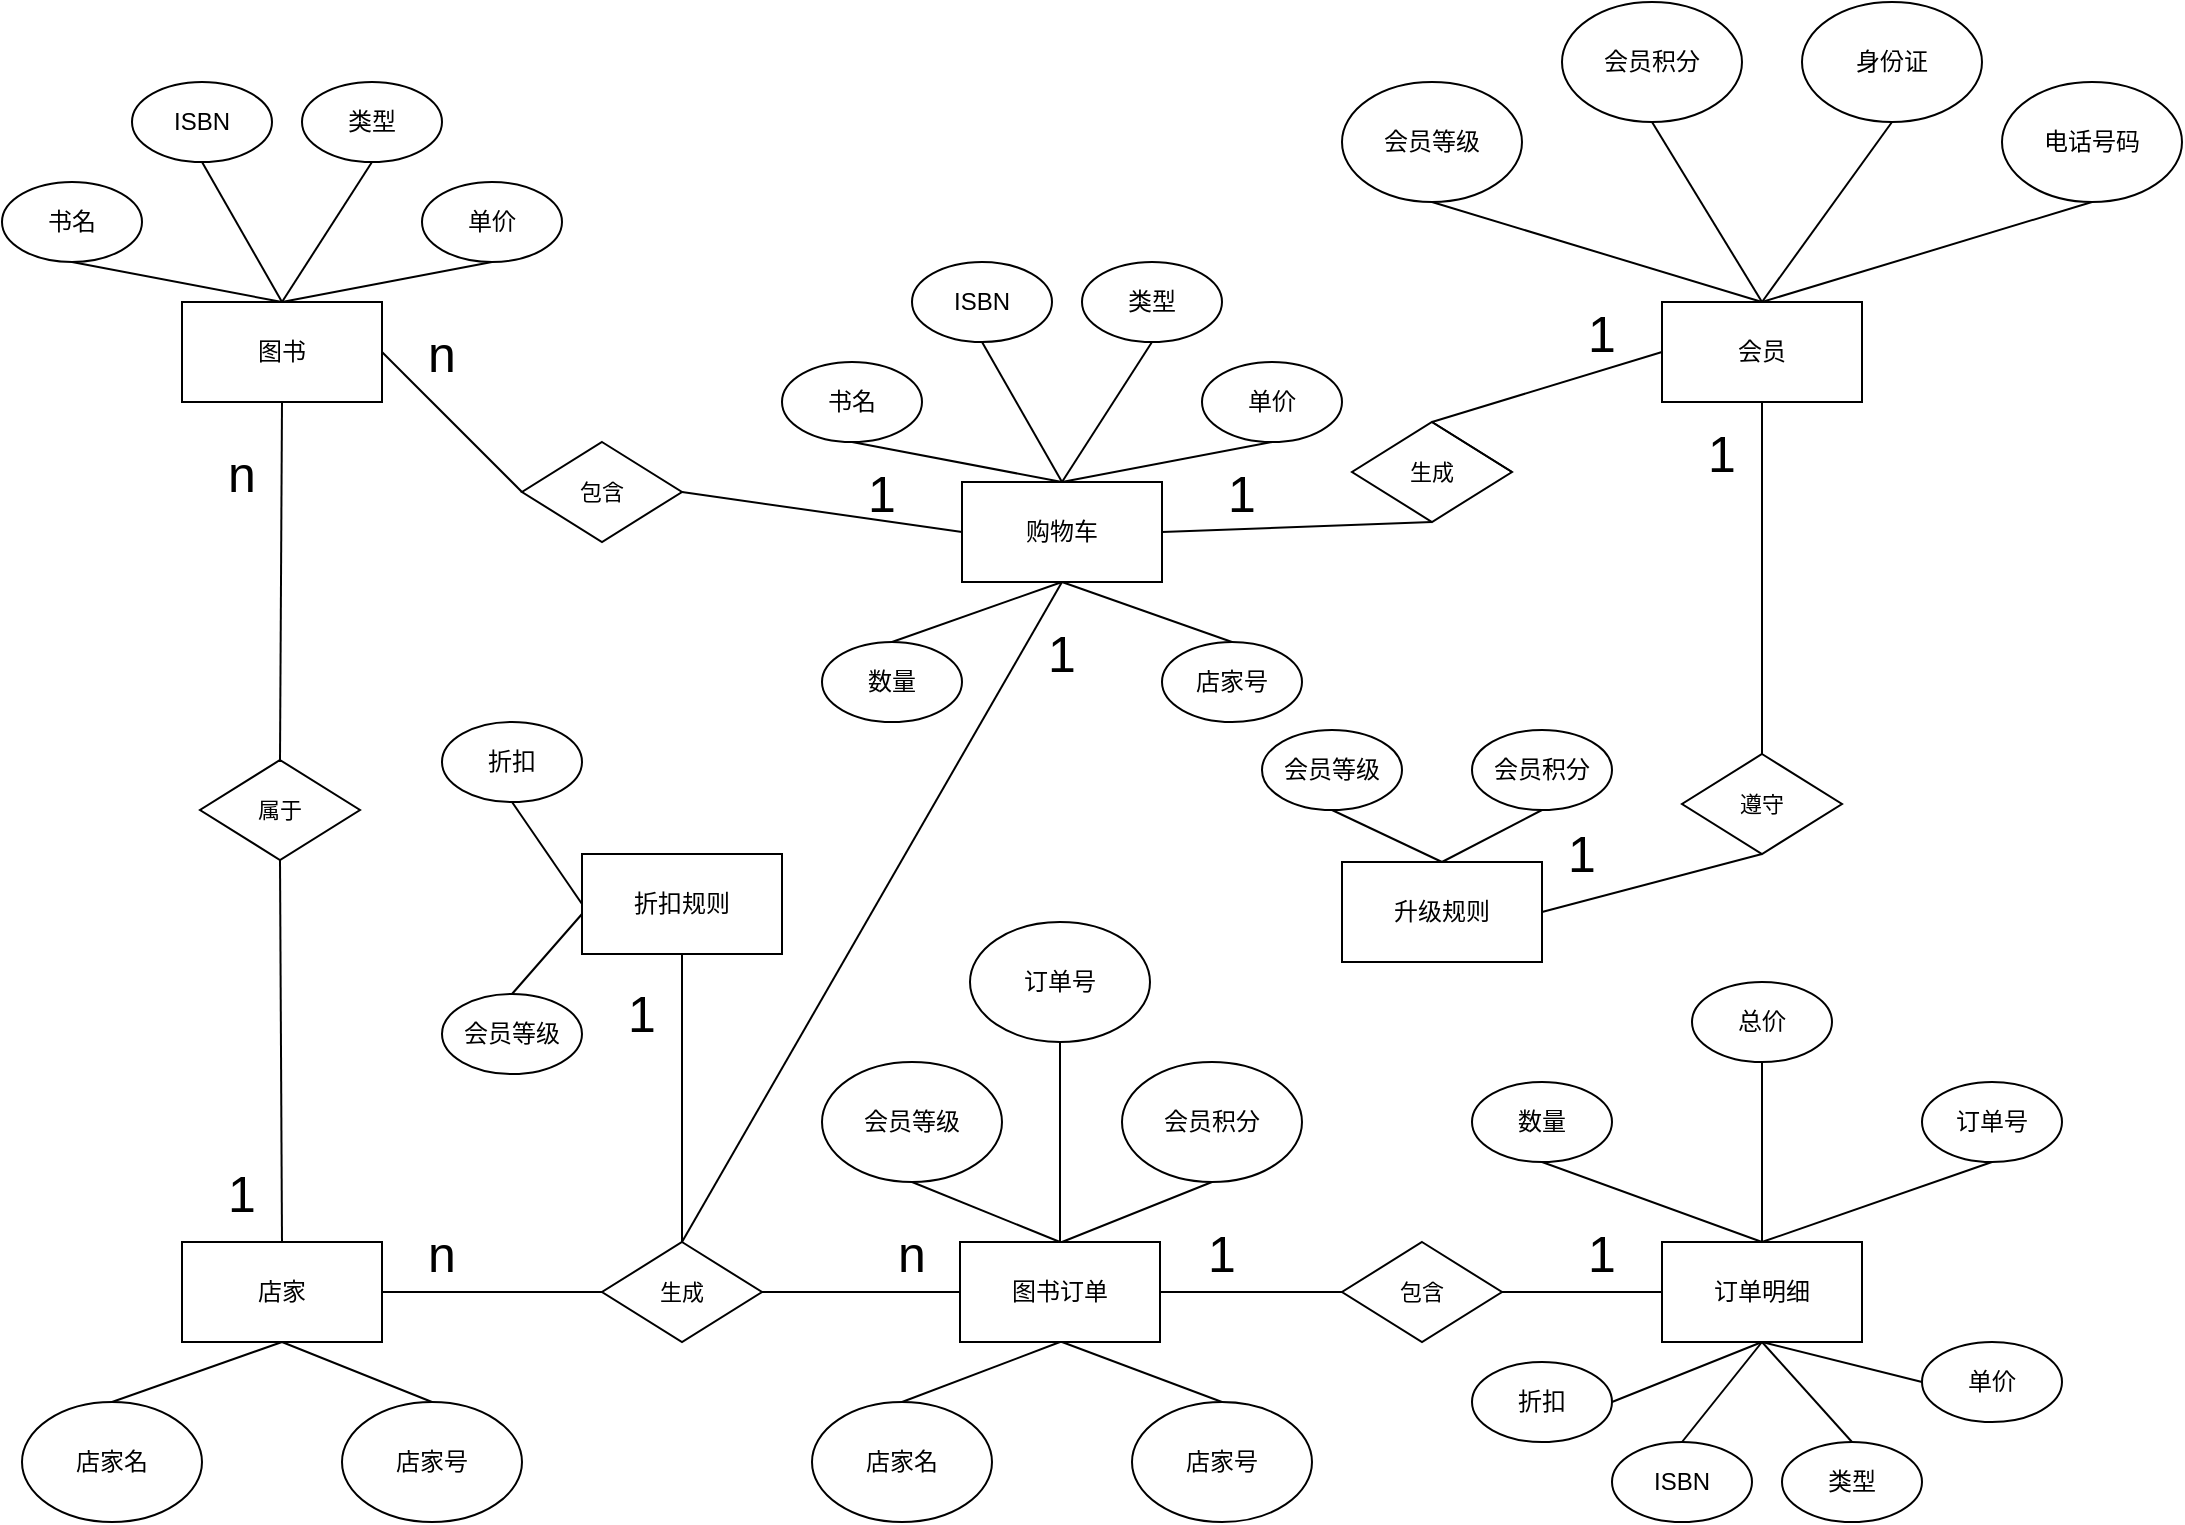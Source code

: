 <mxfile version="16.1.0" type="github">
  <diagram id="nTqDe3H2af05VVfrOH6g" name="Page-1">
    <mxGraphModel dx="1550" dy="863" grid="1" gridSize="10" guides="1" tooltips="1" connect="1" arrows="1" fold="1" page="1" pageScale="1" pageWidth="1169" pageHeight="827" math="0" shadow="0">
      <root>
        <mxCell id="0" />
        <mxCell id="1" parent="0" />
        <mxCell id="mSuhMjsWNYNs9g7WFmaW-88" style="edgeStyle=none;shape=connector;rounded=0;orthogonalLoop=1;jettySize=auto;html=1;exitX=0.5;exitY=1;exitDx=0;exitDy=0;entryX=0.5;entryY=0;entryDx=0;entryDy=0;labelBackgroundColor=default;fontFamily=Helvetica;fontSize=11;fontColor=default;endArrow=none;endFill=0;strokeColor=default;" edge="1" parent="1" source="mSuhMjsWNYNs9g7WFmaW-1" target="mSuhMjsWNYNs9g7WFmaW-87">
          <mxGeometry relative="1" as="geometry" />
        </mxCell>
        <mxCell id="mSuhMjsWNYNs9g7WFmaW-1" value="图书" style="rounded=0;whiteSpace=wrap;html=1;" vertex="1" parent="1">
          <mxGeometry x="160" y="160" width="100" height="50" as="geometry" />
        </mxCell>
        <mxCell id="mSuhMjsWNYNs9g7WFmaW-2" value="店家" style="rounded=0;whiteSpace=wrap;html=1;" vertex="1" parent="1">
          <mxGeometry x="160" y="630" width="100" height="50" as="geometry" />
        </mxCell>
        <mxCell id="mSuhMjsWNYNs9g7WFmaW-52" style="edgeStyle=none;shape=connector;rounded=0;orthogonalLoop=1;jettySize=auto;html=1;exitX=1;exitY=0.5;exitDx=0;exitDy=0;entryX=0.5;entryY=1;entryDx=0;entryDy=0;labelBackgroundColor=default;fontFamily=Helvetica;fontSize=11;fontColor=default;endArrow=none;endFill=0;strokeColor=default;" edge="1" parent="1" source="mSuhMjsWNYNs9g7WFmaW-3" target="mSuhMjsWNYNs9g7WFmaW-51">
          <mxGeometry relative="1" as="geometry" />
        </mxCell>
        <mxCell id="mSuhMjsWNYNs9g7WFmaW-104" style="edgeStyle=none;shape=connector;rounded=0;orthogonalLoop=1;jettySize=auto;html=1;exitX=0.5;exitY=1;exitDx=0;exitDy=0;entryX=0.5;entryY=0;entryDx=0;entryDy=0;labelBackgroundColor=default;fontFamily=Helvetica;fontSize=11;fontColor=default;endArrow=none;endFill=0;strokeColor=default;" edge="1" parent="1" source="mSuhMjsWNYNs9g7WFmaW-3" target="mSuhMjsWNYNs9g7WFmaW-90">
          <mxGeometry relative="1" as="geometry" />
        </mxCell>
        <mxCell id="mSuhMjsWNYNs9g7WFmaW-3" value="购物车" style="rounded=0;whiteSpace=wrap;html=1;" vertex="1" parent="1">
          <mxGeometry x="550" y="250" width="100" height="50" as="geometry" />
        </mxCell>
        <mxCell id="mSuhMjsWNYNs9g7WFmaW-49" style="rounded=0;orthogonalLoop=1;jettySize=auto;html=1;exitX=0;exitY=0.5;exitDx=0;exitDy=0;strokeColor=default;endArrow=none;endFill=0;" edge="1" parent="1" source="mSuhMjsWNYNs9g7WFmaW-4">
          <mxGeometry relative="1" as="geometry">
            <mxPoint x="785" y="220" as="targetPoint" />
          </mxGeometry>
        </mxCell>
        <mxCell id="mSuhMjsWNYNs9g7WFmaW-54" style="edgeStyle=none;shape=connector;rounded=0;orthogonalLoop=1;jettySize=auto;html=1;exitX=0.5;exitY=0;exitDx=0;exitDy=0;entryX=0.5;entryY=1;entryDx=0;entryDy=0;labelBackgroundColor=default;fontFamily=Helvetica;fontSize=11;fontColor=default;endArrow=none;endFill=0;strokeColor=default;" edge="1" parent="1" source="mSuhMjsWNYNs9g7WFmaW-4" target="mSuhMjsWNYNs9g7WFmaW-11">
          <mxGeometry relative="1" as="geometry" />
        </mxCell>
        <mxCell id="mSuhMjsWNYNs9g7WFmaW-55" style="edgeStyle=none;shape=connector;rounded=0;orthogonalLoop=1;jettySize=auto;html=1;exitX=0.5;exitY=0;exitDx=0;exitDy=0;entryX=0.5;entryY=1;entryDx=0;entryDy=0;labelBackgroundColor=default;fontFamily=Helvetica;fontSize=11;fontColor=default;endArrow=none;endFill=0;strokeColor=default;" edge="1" parent="1" source="mSuhMjsWNYNs9g7WFmaW-4" target="mSuhMjsWNYNs9g7WFmaW-12">
          <mxGeometry relative="1" as="geometry" />
        </mxCell>
        <mxCell id="mSuhMjsWNYNs9g7WFmaW-99" style="edgeStyle=none;shape=connector;rounded=0;orthogonalLoop=1;jettySize=auto;html=1;exitX=0.5;exitY=1;exitDx=0;exitDy=0;entryX=0.5;entryY=0;entryDx=0;entryDy=0;labelBackgroundColor=default;fontFamily=Helvetica;fontSize=11;fontColor=default;endArrow=none;endFill=0;strokeColor=default;" edge="1" parent="1" source="mSuhMjsWNYNs9g7WFmaW-4" target="mSuhMjsWNYNs9g7WFmaW-98">
          <mxGeometry relative="1" as="geometry" />
        </mxCell>
        <mxCell id="mSuhMjsWNYNs9g7WFmaW-4" value="会员" style="rounded=0;whiteSpace=wrap;html=1;" vertex="1" parent="1">
          <mxGeometry x="900" y="160" width="100" height="50" as="geometry" />
        </mxCell>
        <mxCell id="mSuhMjsWNYNs9g7WFmaW-100" style="edgeStyle=none;shape=connector;rounded=0;orthogonalLoop=1;jettySize=auto;html=1;exitX=1;exitY=0.5;exitDx=0;exitDy=0;entryX=0.5;entryY=1;entryDx=0;entryDy=0;labelBackgroundColor=default;fontFamily=Helvetica;fontSize=11;fontColor=default;endArrow=none;endFill=0;strokeColor=default;" edge="1" parent="1" source="mSuhMjsWNYNs9g7WFmaW-5" target="mSuhMjsWNYNs9g7WFmaW-98">
          <mxGeometry relative="1" as="geometry" />
        </mxCell>
        <mxCell id="mSuhMjsWNYNs9g7WFmaW-5" value="升级规则" style="rounded=0;whiteSpace=wrap;html=1;" vertex="1" parent="1">
          <mxGeometry x="740" y="440" width="100" height="50" as="geometry" />
        </mxCell>
        <mxCell id="mSuhMjsWNYNs9g7WFmaW-96" style="edgeStyle=none;shape=connector;rounded=0;orthogonalLoop=1;jettySize=auto;html=1;exitX=0.5;exitY=1;exitDx=0;exitDy=0;entryX=0.5;entryY=0;entryDx=0;entryDy=0;labelBackgroundColor=default;fontFamily=Helvetica;fontSize=11;fontColor=default;endArrow=none;endFill=0;strokeColor=default;" edge="1" parent="1" source="mSuhMjsWNYNs9g7WFmaW-6" target="mSuhMjsWNYNs9g7WFmaW-90">
          <mxGeometry relative="1" as="geometry" />
        </mxCell>
        <mxCell id="mSuhMjsWNYNs9g7WFmaW-6" value="折扣规则" style="rounded=0;whiteSpace=wrap;html=1;" vertex="1" parent="1">
          <mxGeometry x="360" y="436" width="100" height="50" as="geometry" />
        </mxCell>
        <mxCell id="mSuhMjsWNYNs9g7WFmaW-7" value="图书订单" style="rounded=0;whiteSpace=wrap;html=1;" vertex="1" parent="1">
          <mxGeometry x="549" y="630" width="100" height="50" as="geometry" />
        </mxCell>
        <mxCell id="mSuhMjsWNYNs9g7WFmaW-8" value="订单明细" style="rounded=0;whiteSpace=wrap;html=1;" vertex="1" parent="1">
          <mxGeometry x="900" y="630" width="100" height="50" as="geometry" />
        </mxCell>
        <mxCell id="mSuhMjsWNYNs9g7WFmaW-11" value="会员等级" style="ellipse;whiteSpace=wrap;html=1;" vertex="1" parent="1">
          <mxGeometry x="740" y="50" width="90" height="60" as="geometry" />
        </mxCell>
        <mxCell id="mSuhMjsWNYNs9g7WFmaW-12" value="会员积分" style="ellipse;whiteSpace=wrap;html=1;" vertex="1" parent="1">
          <mxGeometry x="850" y="10" width="90" height="60" as="geometry" />
        </mxCell>
        <mxCell id="mSuhMjsWNYNs9g7WFmaW-56" style="edgeStyle=none;shape=connector;rounded=0;orthogonalLoop=1;jettySize=auto;html=1;exitX=0.5;exitY=1;exitDx=0;exitDy=0;entryX=0.5;entryY=0;entryDx=0;entryDy=0;labelBackgroundColor=default;fontFamily=Helvetica;fontSize=11;fontColor=default;endArrow=none;endFill=0;strokeColor=default;" edge="1" parent="1" source="mSuhMjsWNYNs9g7WFmaW-13" target="mSuhMjsWNYNs9g7WFmaW-4">
          <mxGeometry relative="1" as="geometry" />
        </mxCell>
        <mxCell id="mSuhMjsWNYNs9g7WFmaW-13" value="身份证" style="ellipse;whiteSpace=wrap;html=1;" vertex="1" parent="1">
          <mxGeometry x="970" y="10" width="90" height="60" as="geometry" />
        </mxCell>
        <mxCell id="mSuhMjsWNYNs9g7WFmaW-57" style="edgeStyle=none;shape=connector;rounded=0;orthogonalLoop=1;jettySize=auto;html=1;exitX=0.5;exitY=1;exitDx=0;exitDy=0;labelBackgroundColor=default;fontFamily=Helvetica;fontSize=11;fontColor=default;endArrow=none;endFill=0;strokeColor=default;" edge="1" parent="1" source="mSuhMjsWNYNs9g7WFmaW-14">
          <mxGeometry relative="1" as="geometry">
            <mxPoint x="950" y="160" as="targetPoint" />
          </mxGeometry>
        </mxCell>
        <mxCell id="mSuhMjsWNYNs9g7WFmaW-14" value="电话号码" style="ellipse;whiteSpace=wrap;html=1;" vertex="1" parent="1">
          <mxGeometry x="1070" y="50" width="90" height="60" as="geometry" />
        </mxCell>
        <mxCell id="mSuhMjsWNYNs9g7WFmaW-85" style="edgeStyle=none;shape=connector;rounded=0;orthogonalLoop=1;jettySize=auto;html=1;exitX=0.5;exitY=1;exitDx=0;exitDy=0;entryX=0.5;entryY=0;entryDx=0;entryDy=0;labelBackgroundColor=default;fontFamily=Helvetica;fontSize=11;fontColor=default;endArrow=none;endFill=0;strokeColor=default;" edge="1" parent="1" source="mSuhMjsWNYNs9g7WFmaW-15" target="mSuhMjsWNYNs9g7WFmaW-3">
          <mxGeometry relative="1" as="geometry" />
        </mxCell>
        <mxCell id="mSuhMjsWNYNs9g7WFmaW-15" value="书名" style="ellipse;whiteSpace=wrap;html=1;" vertex="1" parent="1">
          <mxGeometry x="460" y="190" width="70" height="40" as="geometry" />
        </mxCell>
        <mxCell id="mSuhMjsWNYNs9g7WFmaW-82" style="edgeStyle=none;shape=connector;rounded=0;orthogonalLoop=1;jettySize=auto;html=1;exitX=0.5;exitY=1;exitDx=0;exitDy=0;entryX=0.5;entryY=0;entryDx=0;entryDy=0;labelBackgroundColor=default;fontFamily=Helvetica;fontSize=11;fontColor=default;endArrow=none;endFill=0;strokeColor=default;" edge="1" parent="1" source="mSuhMjsWNYNs9g7WFmaW-16" target="mSuhMjsWNYNs9g7WFmaW-3">
          <mxGeometry relative="1" as="geometry" />
        </mxCell>
        <mxCell id="mSuhMjsWNYNs9g7WFmaW-16" value="ISBN" style="ellipse;whiteSpace=wrap;html=1;" vertex="1" parent="1">
          <mxGeometry x="525" y="140" width="70" height="40" as="geometry" />
        </mxCell>
        <mxCell id="mSuhMjsWNYNs9g7WFmaW-83" style="edgeStyle=none;shape=connector;rounded=0;orthogonalLoop=1;jettySize=auto;html=1;exitX=0.5;exitY=1;exitDx=0;exitDy=0;labelBackgroundColor=default;fontFamily=Helvetica;fontSize=11;fontColor=default;endArrow=none;endFill=0;strokeColor=default;" edge="1" parent="1" source="mSuhMjsWNYNs9g7WFmaW-17">
          <mxGeometry relative="1" as="geometry">
            <mxPoint x="600" y="250" as="targetPoint" />
          </mxGeometry>
        </mxCell>
        <mxCell id="mSuhMjsWNYNs9g7WFmaW-17" value="类型" style="ellipse;whiteSpace=wrap;html=1;" vertex="1" parent="1">
          <mxGeometry x="610" y="140" width="70" height="40" as="geometry" />
        </mxCell>
        <mxCell id="mSuhMjsWNYNs9g7WFmaW-84" style="edgeStyle=none;shape=connector;rounded=0;orthogonalLoop=1;jettySize=auto;html=1;exitX=0.5;exitY=1;exitDx=0;exitDy=0;labelBackgroundColor=default;fontFamily=Helvetica;fontSize=11;fontColor=default;endArrow=none;endFill=0;strokeColor=default;" edge="1" parent="1" source="mSuhMjsWNYNs9g7WFmaW-18">
          <mxGeometry relative="1" as="geometry">
            <mxPoint x="600" y="250" as="targetPoint" />
          </mxGeometry>
        </mxCell>
        <mxCell id="mSuhMjsWNYNs9g7WFmaW-18" value="单价" style="ellipse;whiteSpace=wrap;html=1;" vertex="1" parent="1">
          <mxGeometry x="670" y="190" width="70" height="40" as="geometry" />
        </mxCell>
        <mxCell id="mSuhMjsWNYNs9g7WFmaW-80" style="edgeStyle=none;shape=connector;rounded=0;orthogonalLoop=1;jettySize=auto;html=1;exitX=0.5;exitY=0;exitDx=0;exitDy=0;entryX=0.5;entryY=1;entryDx=0;entryDy=0;labelBackgroundColor=default;fontFamily=Helvetica;fontSize=11;fontColor=default;endArrow=none;endFill=0;strokeColor=default;" edge="1" parent="1" source="mSuhMjsWNYNs9g7WFmaW-19" target="mSuhMjsWNYNs9g7WFmaW-3">
          <mxGeometry relative="1" as="geometry" />
        </mxCell>
        <mxCell id="mSuhMjsWNYNs9g7WFmaW-19" value="数量" style="ellipse;whiteSpace=wrap;html=1;" vertex="1" parent="1">
          <mxGeometry x="480" y="330" width="70" height="40" as="geometry" />
        </mxCell>
        <mxCell id="mSuhMjsWNYNs9g7WFmaW-81" style="edgeStyle=none;shape=connector;rounded=0;orthogonalLoop=1;jettySize=auto;html=1;exitX=0.5;exitY=0;exitDx=0;exitDy=0;labelBackgroundColor=default;fontFamily=Helvetica;fontSize=11;fontColor=default;endArrow=none;endFill=0;strokeColor=default;" edge="1" parent="1" source="mSuhMjsWNYNs9g7WFmaW-20">
          <mxGeometry relative="1" as="geometry">
            <mxPoint x="600" y="300" as="targetPoint" />
          </mxGeometry>
        </mxCell>
        <mxCell id="mSuhMjsWNYNs9g7WFmaW-20" value="店家号" style="ellipse;whiteSpace=wrap;html=1;" vertex="1" parent="1">
          <mxGeometry x="650" y="330" width="70" height="40" as="geometry" />
        </mxCell>
        <mxCell id="mSuhMjsWNYNs9g7WFmaW-61" style="edgeStyle=none;shape=connector;rounded=0;orthogonalLoop=1;jettySize=auto;html=1;exitX=0.5;exitY=1;exitDx=0;exitDy=0;labelBackgroundColor=default;fontFamily=Helvetica;fontSize=11;fontColor=default;endArrow=none;endFill=0;strokeColor=default;" edge="1" parent="1" source="mSuhMjsWNYNs9g7WFmaW-25">
          <mxGeometry relative="1" as="geometry">
            <mxPoint x="210" y="160" as="targetPoint" />
          </mxGeometry>
        </mxCell>
        <mxCell id="mSuhMjsWNYNs9g7WFmaW-25" value="书名" style="ellipse;whiteSpace=wrap;html=1;" vertex="1" parent="1">
          <mxGeometry x="70" y="100" width="70" height="40" as="geometry" />
        </mxCell>
        <mxCell id="mSuhMjsWNYNs9g7WFmaW-58" style="edgeStyle=none;shape=connector;rounded=0;orthogonalLoop=1;jettySize=auto;html=1;exitX=0.5;exitY=1;exitDx=0;exitDy=0;entryX=0.5;entryY=0;entryDx=0;entryDy=0;labelBackgroundColor=default;fontFamily=Helvetica;fontSize=11;fontColor=default;endArrow=none;endFill=0;strokeColor=default;" edge="1" parent="1" source="mSuhMjsWNYNs9g7WFmaW-26" target="mSuhMjsWNYNs9g7WFmaW-1">
          <mxGeometry relative="1" as="geometry" />
        </mxCell>
        <mxCell id="mSuhMjsWNYNs9g7WFmaW-26" value="ISBN" style="ellipse;whiteSpace=wrap;html=1;" vertex="1" parent="1">
          <mxGeometry x="135" y="50" width="70" height="40" as="geometry" />
        </mxCell>
        <mxCell id="mSuhMjsWNYNs9g7WFmaW-59" style="edgeStyle=none;shape=connector;rounded=0;orthogonalLoop=1;jettySize=auto;html=1;exitX=0.5;exitY=1;exitDx=0;exitDy=0;labelBackgroundColor=default;fontFamily=Helvetica;fontSize=11;fontColor=default;endArrow=none;endFill=0;strokeColor=default;" edge="1" parent="1" source="mSuhMjsWNYNs9g7WFmaW-27">
          <mxGeometry relative="1" as="geometry">
            <mxPoint x="210" y="160" as="targetPoint" />
          </mxGeometry>
        </mxCell>
        <mxCell id="mSuhMjsWNYNs9g7WFmaW-27" value="类型" style="ellipse;whiteSpace=wrap;html=1;" vertex="1" parent="1">
          <mxGeometry x="220" y="50" width="70" height="40" as="geometry" />
        </mxCell>
        <mxCell id="mSuhMjsWNYNs9g7WFmaW-60" style="edgeStyle=none;shape=connector;rounded=0;orthogonalLoop=1;jettySize=auto;html=1;exitX=0.5;exitY=1;exitDx=0;exitDy=0;labelBackgroundColor=default;fontFamily=Helvetica;fontSize=11;fontColor=default;endArrow=none;endFill=0;strokeColor=default;" edge="1" parent="1" source="mSuhMjsWNYNs9g7WFmaW-28">
          <mxGeometry relative="1" as="geometry">
            <mxPoint x="210" y="160" as="targetPoint" />
          </mxGeometry>
        </mxCell>
        <mxCell id="mSuhMjsWNYNs9g7WFmaW-28" value="单价" style="ellipse;whiteSpace=wrap;html=1;" vertex="1" parent="1">
          <mxGeometry x="280" y="100" width="70" height="40" as="geometry" />
        </mxCell>
        <mxCell id="mSuhMjsWNYNs9g7WFmaW-62" style="edgeStyle=none;shape=connector;rounded=0;orthogonalLoop=1;jettySize=auto;html=1;exitX=0.5;exitY=0;exitDx=0;exitDy=0;entryX=0.5;entryY=1;entryDx=0;entryDy=0;labelBackgroundColor=default;fontFamily=Helvetica;fontSize=11;fontColor=default;endArrow=none;endFill=0;strokeColor=default;" edge="1" parent="1" source="mSuhMjsWNYNs9g7WFmaW-29" target="mSuhMjsWNYNs9g7WFmaW-2">
          <mxGeometry relative="1" as="geometry" />
        </mxCell>
        <mxCell id="mSuhMjsWNYNs9g7WFmaW-29" value="店家名" style="ellipse;whiteSpace=wrap;html=1;" vertex="1" parent="1">
          <mxGeometry x="80" y="710" width="90" height="60" as="geometry" />
        </mxCell>
        <mxCell id="mSuhMjsWNYNs9g7WFmaW-63" style="edgeStyle=none;shape=connector;rounded=0;orthogonalLoop=1;jettySize=auto;html=1;exitX=0.5;exitY=0;exitDx=0;exitDy=0;labelBackgroundColor=default;fontFamily=Helvetica;fontSize=11;fontColor=default;endArrow=none;endFill=0;strokeColor=default;" edge="1" parent="1" source="mSuhMjsWNYNs9g7WFmaW-30">
          <mxGeometry relative="1" as="geometry">
            <mxPoint x="210" y="680" as="targetPoint" />
          </mxGeometry>
        </mxCell>
        <mxCell id="mSuhMjsWNYNs9g7WFmaW-30" value="店家号" style="ellipse;whiteSpace=wrap;html=1;" vertex="1" parent="1">
          <mxGeometry x="240" y="710" width="90" height="60" as="geometry" />
        </mxCell>
        <mxCell id="mSuhMjsWNYNs9g7WFmaW-66" style="edgeStyle=none;shape=connector;rounded=0;orthogonalLoop=1;jettySize=auto;html=1;exitX=0.5;exitY=1;exitDx=0;exitDy=0;entryX=0.5;entryY=0;entryDx=0;entryDy=0;labelBackgroundColor=default;fontFamily=Helvetica;fontSize=11;fontColor=default;endArrow=none;endFill=0;strokeColor=default;" edge="1" parent="1" source="mSuhMjsWNYNs9g7WFmaW-31" target="mSuhMjsWNYNs9g7WFmaW-7">
          <mxGeometry relative="1" as="geometry" />
        </mxCell>
        <mxCell id="mSuhMjsWNYNs9g7WFmaW-31" value="会员等级" style="ellipse;whiteSpace=wrap;html=1;" vertex="1" parent="1">
          <mxGeometry x="480" y="540" width="90" height="60" as="geometry" />
        </mxCell>
        <mxCell id="mSuhMjsWNYNs9g7WFmaW-68" style="edgeStyle=none;shape=connector;rounded=0;orthogonalLoop=1;jettySize=auto;html=1;exitX=0.5;exitY=1;exitDx=0;exitDy=0;labelBackgroundColor=default;fontFamily=Helvetica;fontSize=11;fontColor=default;endArrow=none;endFill=0;strokeColor=default;" edge="1" parent="1" source="mSuhMjsWNYNs9g7WFmaW-32">
          <mxGeometry relative="1" as="geometry">
            <mxPoint x="600" y="630" as="targetPoint" />
          </mxGeometry>
        </mxCell>
        <mxCell id="mSuhMjsWNYNs9g7WFmaW-32" value="会员积分" style="ellipse;whiteSpace=wrap;html=1;" vertex="1" parent="1">
          <mxGeometry x="630" y="540" width="90" height="60" as="geometry" />
        </mxCell>
        <mxCell id="mSuhMjsWNYNs9g7WFmaW-64" style="edgeStyle=none;shape=connector;rounded=0;orthogonalLoop=1;jettySize=auto;html=1;exitX=0.5;exitY=0;exitDx=0;exitDy=0;entryX=0.5;entryY=1;entryDx=0;entryDy=0;labelBackgroundColor=default;fontFamily=Helvetica;fontSize=11;fontColor=default;endArrow=none;endFill=0;strokeColor=default;" edge="1" parent="1" source="mSuhMjsWNYNs9g7WFmaW-33" target="mSuhMjsWNYNs9g7WFmaW-7">
          <mxGeometry relative="1" as="geometry" />
        </mxCell>
        <mxCell id="mSuhMjsWNYNs9g7WFmaW-33" value="店家名" style="ellipse;whiteSpace=wrap;html=1;" vertex="1" parent="1">
          <mxGeometry x="475" y="710" width="90" height="60" as="geometry" />
        </mxCell>
        <mxCell id="mSuhMjsWNYNs9g7WFmaW-65" style="edgeStyle=none;shape=connector;rounded=0;orthogonalLoop=1;jettySize=auto;html=1;exitX=0.5;exitY=0;exitDx=0;exitDy=0;labelBackgroundColor=default;fontFamily=Helvetica;fontSize=11;fontColor=default;endArrow=none;endFill=0;strokeColor=default;" edge="1" parent="1" source="mSuhMjsWNYNs9g7WFmaW-34">
          <mxGeometry relative="1" as="geometry">
            <mxPoint x="600" y="680" as="targetPoint" />
          </mxGeometry>
        </mxCell>
        <mxCell id="mSuhMjsWNYNs9g7WFmaW-34" value="店家号" style="ellipse;whiteSpace=wrap;html=1;" vertex="1" parent="1">
          <mxGeometry x="635" y="710" width="90" height="60" as="geometry" />
        </mxCell>
        <mxCell id="mSuhMjsWNYNs9g7WFmaW-67" style="edgeStyle=none;shape=connector;rounded=0;orthogonalLoop=1;jettySize=auto;html=1;exitX=0.5;exitY=1;exitDx=0;exitDy=0;entryX=0.5;entryY=0;entryDx=0;entryDy=0;labelBackgroundColor=default;fontFamily=Helvetica;fontSize=11;fontColor=default;endArrow=none;endFill=0;strokeColor=default;" edge="1" parent="1" source="mSuhMjsWNYNs9g7WFmaW-35" target="mSuhMjsWNYNs9g7WFmaW-7">
          <mxGeometry relative="1" as="geometry" />
        </mxCell>
        <mxCell id="mSuhMjsWNYNs9g7WFmaW-35" value="订单号" style="ellipse;whiteSpace=wrap;html=1;" vertex="1" parent="1">
          <mxGeometry x="554" y="470" width="90" height="60" as="geometry" />
        </mxCell>
        <mxCell id="mSuhMjsWNYNs9g7WFmaW-79" style="edgeStyle=none;shape=connector;rounded=0;orthogonalLoop=1;jettySize=auto;html=1;exitX=0.5;exitY=0;exitDx=0;exitDy=0;labelBackgroundColor=default;fontFamily=Helvetica;fontSize=11;fontColor=default;endArrow=none;endFill=0;strokeColor=default;" edge="1" parent="1" source="mSuhMjsWNYNs9g7WFmaW-37">
          <mxGeometry relative="1" as="geometry">
            <mxPoint x="360" y="466" as="targetPoint" />
          </mxGeometry>
        </mxCell>
        <mxCell id="mSuhMjsWNYNs9g7WFmaW-37" value="会员等级" style="ellipse;whiteSpace=wrap;html=1;" vertex="1" parent="1">
          <mxGeometry x="290" y="506" width="70" height="40" as="geometry" />
        </mxCell>
        <mxCell id="mSuhMjsWNYNs9g7WFmaW-69" style="edgeStyle=none;shape=connector;rounded=0;orthogonalLoop=1;jettySize=auto;html=1;exitX=0.5;exitY=0;exitDx=0;exitDy=0;entryX=0.5;entryY=1;entryDx=0;entryDy=0;labelBackgroundColor=default;fontFamily=Helvetica;fontSize=11;fontColor=default;endArrow=none;endFill=0;strokeColor=default;" edge="1" parent="1" source="mSuhMjsWNYNs9g7WFmaW-38" target="mSuhMjsWNYNs9g7WFmaW-8">
          <mxGeometry relative="1" as="geometry" />
        </mxCell>
        <mxCell id="mSuhMjsWNYNs9g7WFmaW-38" value="ISBN" style="ellipse;whiteSpace=wrap;html=1;" vertex="1" parent="1">
          <mxGeometry x="875" y="730" width="70" height="40" as="geometry" />
        </mxCell>
        <mxCell id="mSuhMjsWNYNs9g7WFmaW-70" style="edgeStyle=none;shape=connector;rounded=0;orthogonalLoop=1;jettySize=auto;html=1;exitX=0.5;exitY=0;exitDx=0;exitDy=0;labelBackgroundColor=default;fontFamily=Helvetica;fontSize=11;fontColor=default;endArrow=none;endFill=0;strokeColor=default;" edge="1" parent="1" source="mSuhMjsWNYNs9g7WFmaW-39">
          <mxGeometry relative="1" as="geometry">
            <mxPoint x="950" y="680" as="targetPoint" />
          </mxGeometry>
        </mxCell>
        <mxCell id="mSuhMjsWNYNs9g7WFmaW-39" value="类型" style="ellipse;whiteSpace=wrap;html=1;" vertex="1" parent="1">
          <mxGeometry x="960" y="730" width="70" height="40" as="geometry" />
        </mxCell>
        <mxCell id="mSuhMjsWNYNs9g7WFmaW-71" style="edgeStyle=none;shape=connector;rounded=0;orthogonalLoop=1;jettySize=auto;html=1;exitX=0;exitY=0.5;exitDx=0;exitDy=0;entryX=0.5;entryY=1;entryDx=0;entryDy=0;labelBackgroundColor=default;fontFamily=Helvetica;fontSize=11;fontColor=default;endArrow=none;endFill=0;strokeColor=default;" edge="1" parent="1" source="mSuhMjsWNYNs9g7WFmaW-40" target="mSuhMjsWNYNs9g7WFmaW-8">
          <mxGeometry relative="1" as="geometry" />
        </mxCell>
        <mxCell id="mSuhMjsWNYNs9g7WFmaW-40" value="单价" style="ellipse;whiteSpace=wrap;html=1;" vertex="1" parent="1">
          <mxGeometry x="1030" y="680" width="70" height="40" as="geometry" />
        </mxCell>
        <mxCell id="mSuhMjsWNYNs9g7WFmaW-73" style="edgeStyle=none;shape=connector;rounded=0;orthogonalLoop=1;jettySize=auto;html=1;exitX=0.5;exitY=1;exitDx=0;exitDy=0;entryX=0.5;entryY=0;entryDx=0;entryDy=0;labelBackgroundColor=default;fontFamily=Helvetica;fontSize=11;fontColor=default;endArrow=none;endFill=0;strokeColor=default;" edge="1" parent="1" source="mSuhMjsWNYNs9g7WFmaW-41" target="mSuhMjsWNYNs9g7WFmaW-8">
          <mxGeometry relative="1" as="geometry" />
        </mxCell>
        <mxCell id="mSuhMjsWNYNs9g7WFmaW-41" value="数量" style="ellipse;whiteSpace=wrap;html=1;" vertex="1" parent="1">
          <mxGeometry x="805" y="550" width="70" height="40" as="geometry" />
        </mxCell>
        <mxCell id="mSuhMjsWNYNs9g7WFmaW-74" style="edgeStyle=none;shape=connector;rounded=0;orthogonalLoop=1;jettySize=auto;html=1;exitX=0.5;exitY=1;exitDx=0;exitDy=0;labelBackgroundColor=default;fontFamily=Helvetica;fontSize=11;fontColor=default;endArrow=none;endFill=0;strokeColor=default;" edge="1" parent="1" source="mSuhMjsWNYNs9g7WFmaW-42">
          <mxGeometry relative="1" as="geometry">
            <mxPoint x="950" y="630" as="targetPoint" />
          </mxGeometry>
        </mxCell>
        <mxCell id="mSuhMjsWNYNs9g7WFmaW-42" value="总价" style="ellipse;whiteSpace=wrap;html=1;" vertex="1" parent="1">
          <mxGeometry x="915" y="500" width="70" height="40" as="geometry" />
        </mxCell>
        <mxCell id="mSuhMjsWNYNs9g7WFmaW-75" style="edgeStyle=none;shape=connector;rounded=0;orthogonalLoop=1;jettySize=auto;html=1;exitX=0.5;exitY=1;exitDx=0;exitDy=0;labelBackgroundColor=default;fontFamily=Helvetica;fontSize=11;fontColor=default;endArrow=none;endFill=0;strokeColor=default;entryX=0.5;entryY=0;entryDx=0;entryDy=0;" edge="1" parent="1" source="mSuhMjsWNYNs9g7WFmaW-43" target="mSuhMjsWNYNs9g7WFmaW-8">
          <mxGeometry relative="1" as="geometry">
            <mxPoint x="950" y="620" as="targetPoint" />
          </mxGeometry>
        </mxCell>
        <mxCell id="mSuhMjsWNYNs9g7WFmaW-43" value="订单号" style="ellipse;whiteSpace=wrap;html=1;" vertex="1" parent="1">
          <mxGeometry x="1030" y="550" width="70" height="40" as="geometry" />
        </mxCell>
        <mxCell id="mSuhMjsWNYNs9g7WFmaW-78" style="edgeStyle=none;shape=connector;rounded=0;orthogonalLoop=1;jettySize=auto;html=1;exitX=0.5;exitY=1;exitDx=0;exitDy=0;entryX=0;entryY=0.5;entryDx=0;entryDy=0;labelBackgroundColor=default;fontFamily=Helvetica;fontSize=11;fontColor=default;endArrow=none;endFill=0;strokeColor=default;" edge="1" parent="1" source="mSuhMjsWNYNs9g7WFmaW-44" target="mSuhMjsWNYNs9g7WFmaW-6">
          <mxGeometry relative="1" as="geometry" />
        </mxCell>
        <mxCell id="mSuhMjsWNYNs9g7WFmaW-44" value="折扣" style="ellipse;whiteSpace=wrap;html=1;" vertex="1" parent="1">
          <mxGeometry x="290" y="370" width="70" height="40" as="geometry" />
        </mxCell>
        <mxCell id="mSuhMjsWNYNs9g7WFmaW-72" style="edgeStyle=none;shape=connector;rounded=0;orthogonalLoop=1;jettySize=auto;html=1;exitX=1;exitY=0.5;exitDx=0;exitDy=0;labelBackgroundColor=default;fontFamily=Helvetica;fontSize=11;fontColor=default;endArrow=none;endFill=0;strokeColor=default;" edge="1" parent="1" source="mSuhMjsWNYNs9g7WFmaW-45">
          <mxGeometry relative="1" as="geometry">
            <mxPoint x="950" y="680" as="targetPoint" />
          </mxGeometry>
        </mxCell>
        <mxCell id="mSuhMjsWNYNs9g7WFmaW-45" value="折扣" style="ellipse;whiteSpace=wrap;html=1;" vertex="1" parent="1">
          <mxGeometry x="805" y="690" width="70" height="40" as="geometry" />
        </mxCell>
        <mxCell id="mSuhMjsWNYNs9g7WFmaW-76" style="edgeStyle=none;shape=connector;rounded=0;orthogonalLoop=1;jettySize=auto;html=1;exitX=0.5;exitY=1;exitDx=0;exitDy=0;entryX=0.5;entryY=0;entryDx=0;entryDy=0;labelBackgroundColor=default;fontFamily=Helvetica;fontSize=11;fontColor=default;endArrow=none;endFill=0;strokeColor=default;" edge="1" parent="1" source="mSuhMjsWNYNs9g7WFmaW-46" target="mSuhMjsWNYNs9g7WFmaW-5">
          <mxGeometry relative="1" as="geometry" />
        </mxCell>
        <mxCell id="mSuhMjsWNYNs9g7WFmaW-46" value="会员等级" style="ellipse;whiteSpace=wrap;html=1;" vertex="1" parent="1">
          <mxGeometry x="700" y="374" width="70" height="40" as="geometry" />
        </mxCell>
        <mxCell id="mSuhMjsWNYNs9g7WFmaW-77" style="edgeStyle=none;shape=connector;rounded=0;orthogonalLoop=1;jettySize=auto;html=1;exitX=0.5;exitY=1;exitDx=0;exitDy=0;labelBackgroundColor=default;fontFamily=Helvetica;fontSize=11;fontColor=default;endArrow=none;endFill=0;strokeColor=default;" edge="1" parent="1" source="mSuhMjsWNYNs9g7WFmaW-47">
          <mxGeometry relative="1" as="geometry">
            <mxPoint x="790" y="440" as="targetPoint" />
          </mxGeometry>
        </mxCell>
        <mxCell id="mSuhMjsWNYNs9g7WFmaW-47" value="会员积分" style="ellipse;whiteSpace=wrap;html=1;" vertex="1" parent="1">
          <mxGeometry x="805" y="374" width="70" height="40" as="geometry" />
        </mxCell>
        <mxCell id="mSuhMjsWNYNs9g7WFmaW-51" value="生成" style="rhombus;whiteSpace=wrap;html=1;fontFamily=Helvetica;fontSize=11;fontColor=default;" vertex="1" parent="1">
          <mxGeometry x="745" y="220" width="80" height="50" as="geometry" />
        </mxCell>
        <mxCell id="mSuhMjsWNYNs9g7WFmaW-53" style="edgeStyle=none;shape=connector;rounded=0;orthogonalLoop=1;jettySize=auto;html=1;exitX=1;exitY=0.5;exitDx=0;exitDy=0;entryX=0.5;entryY=0;entryDx=0;entryDy=0;labelBackgroundColor=default;fontFamily=Helvetica;fontSize=11;fontColor=default;endArrow=none;endFill=0;strokeColor=default;" edge="1" parent="1" source="mSuhMjsWNYNs9g7WFmaW-51" target="mSuhMjsWNYNs9g7WFmaW-51">
          <mxGeometry relative="1" as="geometry" />
        </mxCell>
        <mxCell id="mSuhMjsWNYNs9g7WFmaW-89" style="edgeStyle=none;shape=connector;rounded=0;orthogonalLoop=1;jettySize=auto;html=1;exitX=0.5;exitY=1;exitDx=0;exitDy=0;entryX=0.5;entryY=0;entryDx=0;entryDy=0;labelBackgroundColor=default;fontFamily=Helvetica;fontSize=11;fontColor=default;endArrow=none;endFill=0;strokeColor=default;" edge="1" parent="1" source="mSuhMjsWNYNs9g7WFmaW-87" target="mSuhMjsWNYNs9g7WFmaW-2">
          <mxGeometry relative="1" as="geometry" />
        </mxCell>
        <mxCell id="mSuhMjsWNYNs9g7WFmaW-87" value="属于" style="rhombus;whiteSpace=wrap;html=1;fontFamily=Helvetica;fontSize=11;fontColor=default;" vertex="1" parent="1">
          <mxGeometry x="169" y="389" width="80" height="50" as="geometry" />
        </mxCell>
        <mxCell id="mSuhMjsWNYNs9g7WFmaW-91" style="edgeStyle=none;shape=connector;rounded=0;orthogonalLoop=1;jettySize=auto;html=1;exitX=0;exitY=0.5;exitDx=0;exitDy=0;entryX=1;entryY=0.5;entryDx=0;entryDy=0;labelBackgroundColor=default;fontFamily=Helvetica;fontSize=11;fontColor=default;endArrow=none;endFill=0;strokeColor=default;" edge="1" parent="1" source="mSuhMjsWNYNs9g7WFmaW-90" target="mSuhMjsWNYNs9g7WFmaW-2">
          <mxGeometry relative="1" as="geometry" />
        </mxCell>
        <mxCell id="mSuhMjsWNYNs9g7WFmaW-92" style="edgeStyle=none;shape=connector;rounded=0;orthogonalLoop=1;jettySize=auto;html=1;exitX=1;exitY=0.5;exitDx=0;exitDy=0;entryX=0;entryY=0.5;entryDx=0;entryDy=0;labelBackgroundColor=default;fontFamily=Helvetica;fontSize=11;fontColor=default;endArrow=none;endFill=0;strokeColor=default;" edge="1" parent="1" source="mSuhMjsWNYNs9g7WFmaW-90" target="mSuhMjsWNYNs9g7WFmaW-7">
          <mxGeometry relative="1" as="geometry" />
        </mxCell>
        <mxCell id="mSuhMjsWNYNs9g7WFmaW-90" value="生成" style="rhombus;whiteSpace=wrap;html=1;fontFamily=Helvetica;fontSize=11;fontColor=default;" vertex="1" parent="1">
          <mxGeometry x="370" y="630" width="80" height="50" as="geometry" />
        </mxCell>
        <mxCell id="mSuhMjsWNYNs9g7WFmaW-94" style="edgeStyle=none;shape=connector;rounded=0;orthogonalLoop=1;jettySize=auto;html=1;exitX=0;exitY=0.5;exitDx=0;exitDy=0;entryX=1;entryY=0.5;entryDx=0;entryDy=0;labelBackgroundColor=default;fontFamily=Helvetica;fontSize=11;fontColor=default;endArrow=none;endFill=0;strokeColor=default;" edge="1" parent="1" source="mSuhMjsWNYNs9g7WFmaW-93" target="mSuhMjsWNYNs9g7WFmaW-7">
          <mxGeometry relative="1" as="geometry" />
        </mxCell>
        <mxCell id="mSuhMjsWNYNs9g7WFmaW-95" style="edgeStyle=none;shape=connector;rounded=0;orthogonalLoop=1;jettySize=auto;html=1;exitX=1;exitY=0.5;exitDx=0;exitDy=0;entryX=0;entryY=0.5;entryDx=0;entryDy=0;labelBackgroundColor=default;fontFamily=Helvetica;fontSize=11;fontColor=default;endArrow=none;endFill=0;strokeColor=default;" edge="1" parent="1" source="mSuhMjsWNYNs9g7WFmaW-93" target="mSuhMjsWNYNs9g7WFmaW-8">
          <mxGeometry relative="1" as="geometry" />
        </mxCell>
        <mxCell id="mSuhMjsWNYNs9g7WFmaW-93" value="包含" style="rhombus;whiteSpace=wrap;html=1;fontFamily=Helvetica;fontSize=11;fontColor=default;" vertex="1" parent="1">
          <mxGeometry x="740" y="630" width="80" height="50" as="geometry" />
        </mxCell>
        <mxCell id="mSuhMjsWNYNs9g7WFmaW-98" value="遵守" style="rhombus;whiteSpace=wrap;html=1;fontFamily=Helvetica;fontSize=11;fontColor=default;" vertex="1" parent="1">
          <mxGeometry x="910" y="386" width="80" height="50" as="geometry" />
        </mxCell>
        <mxCell id="mSuhMjsWNYNs9g7WFmaW-102" style="edgeStyle=none;shape=connector;rounded=0;orthogonalLoop=1;jettySize=auto;html=1;exitX=0;exitY=0.5;exitDx=0;exitDy=0;entryX=1;entryY=0.5;entryDx=0;entryDy=0;labelBackgroundColor=default;fontFamily=Helvetica;fontSize=11;fontColor=default;endArrow=none;endFill=0;strokeColor=default;" edge="1" parent="1" source="mSuhMjsWNYNs9g7WFmaW-101" target="mSuhMjsWNYNs9g7WFmaW-1">
          <mxGeometry relative="1" as="geometry" />
        </mxCell>
        <mxCell id="mSuhMjsWNYNs9g7WFmaW-103" style="edgeStyle=none;shape=connector;rounded=0;orthogonalLoop=1;jettySize=auto;html=1;exitX=1;exitY=0.5;exitDx=0;exitDy=0;entryX=0;entryY=0.5;entryDx=0;entryDy=0;labelBackgroundColor=default;fontFamily=Helvetica;fontSize=11;fontColor=default;endArrow=none;endFill=0;strokeColor=default;" edge="1" parent="1" source="mSuhMjsWNYNs9g7WFmaW-101" target="mSuhMjsWNYNs9g7WFmaW-3">
          <mxGeometry relative="1" as="geometry" />
        </mxCell>
        <mxCell id="mSuhMjsWNYNs9g7WFmaW-101" value="包含" style="rhombus;whiteSpace=wrap;html=1;fontFamily=Helvetica;fontSize=11;fontColor=default;" vertex="1" parent="1">
          <mxGeometry x="330" y="230" width="80" height="50" as="geometry" />
        </mxCell>
        <mxCell id="mSuhMjsWNYNs9g7WFmaW-105" value="n" style="text;html=1;strokeColor=none;fillColor=none;align=center;verticalAlign=middle;whiteSpace=wrap;rounded=0;fontFamily=Helvetica;fontSize=25;fontColor=default;spacing=2;" vertex="1" parent="1">
          <mxGeometry x="160" y="230" width="60" height="30" as="geometry" />
        </mxCell>
        <mxCell id="mSuhMjsWNYNs9g7WFmaW-106" value="1" style="text;html=1;strokeColor=none;fillColor=none;align=center;verticalAlign=middle;whiteSpace=wrap;rounded=0;fontFamily=Helvetica;fontSize=25;fontColor=default;spacing=2;" vertex="1" parent="1">
          <mxGeometry x="360" y="500" width="60" height="30" as="geometry" />
        </mxCell>
        <mxCell id="mSuhMjsWNYNs9g7WFmaW-107" value="n" style="text;html=1;strokeColor=none;fillColor=none;align=center;verticalAlign=middle;whiteSpace=wrap;rounded=0;fontFamily=Helvetica;fontSize=25;fontColor=default;spacing=2;" vertex="1" parent="1">
          <mxGeometry x="495" y="620" width="60" height="30" as="geometry" />
        </mxCell>
        <mxCell id="mSuhMjsWNYNs9g7WFmaW-108" value="1" style="text;html=1;strokeColor=none;fillColor=none;align=center;verticalAlign=middle;whiteSpace=wrap;rounded=0;fontFamily=Helvetica;fontSize=25;fontColor=default;spacing=2;" vertex="1" parent="1">
          <mxGeometry x="570" y="320" width="60" height="30" as="geometry" />
        </mxCell>
        <mxCell id="mSuhMjsWNYNs9g7WFmaW-109" value="1" style="text;html=1;strokeColor=none;fillColor=none;align=center;verticalAlign=middle;whiteSpace=wrap;rounded=0;fontFamily=Helvetica;fontSize=25;fontColor=default;spacing=2;" vertex="1" parent="1">
          <mxGeometry x="160" y="590" width="60" height="30" as="geometry" />
        </mxCell>
        <mxCell id="mSuhMjsWNYNs9g7WFmaW-110" value="1" style="text;html=1;strokeColor=none;fillColor=none;align=center;verticalAlign=middle;whiteSpace=wrap;rounded=0;fontFamily=Helvetica;fontSize=25;fontColor=default;spacing=2;" vertex="1" parent="1">
          <mxGeometry x="660" y="240" width="60" height="30" as="geometry" />
        </mxCell>
        <mxCell id="mSuhMjsWNYNs9g7WFmaW-111" value="1" style="text;html=1;strokeColor=none;fillColor=none;align=center;verticalAlign=middle;whiteSpace=wrap;rounded=0;fontFamily=Helvetica;fontSize=25;fontColor=default;spacing=2;" vertex="1" parent="1">
          <mxGeometry x="840" y="160" width="60" height="30" as="geometry" />
        </mxCell>
        <mxCell id="mSuhMjsWNYNs9g7WFmaW-113" value="n" style="text;html=1;strokeColor=none;fillColor=none;align=center;verticalAlign=middle;whiteSpace=wrap;rounded=0;fontFamily=Helvetica;fontSize=25;fontColor=default;spacing=2;" vertex="1" parent="1">
          <mxGeometry x="260" y="620" width="60" height="30" as="geometry" />
        </mxCell>
        <mxCell id="mSuhMjsWNYNs9g7WFmaW-114" value="1" style="text;html=1;strokeColor=none;fillColor=none;align=center;verticalAlign=middle;whiteSpace=wrap;rounded=0;fontFamily=Helvetica;fontSize=25;fontColor=default;spacing=2;" vertex="1" parent="1">
          <mxGeometry x="830" y="420" width="60" height="30" as="geometry" />
        </mxCell>
        <mxCell id="mSuhMjsWNYNs9g7WFmaW-115" value="1" style="text;html=1;strokeColor=none;fillColor=none;align=center;verticalAlign=middle;whiteSpace=wrap;rounded=0;fontFamily=Helvetica;fontSize=25;fontColor=default;spacing=2;" vertex="1" parent="1">
          <mxGeometry x="650" y="620" width="60" height="30" as="geometry" />
        </mxCell>
        <mxCell id="mSuhMjsWNYNs9g7WFmaW-116" value="1" style="text;html=1;strokeColor=none;fillColor=none;align=center;verticalAlign=middle;whiteSpace=wrap;rounded=0;fontFamily=Helvetica;fontSize=25;fontColor=default;spacing=2;" vertex="1" parent="1">
          <mxGeometry x="840" y="620" width="60" height="30" as="geometry" />
        </mxCell>
        <mxCell id="mSuhMjsWNYNs9g7WFmaW-117" style="edgeStyle=none;shape=connector;rounded=0;orthogonalLoop=1;jettySize=auto;html=1;exitX=0.5;exitY=0;exitDx=0;exitDy=0;labelBackgroundColor=default;fontFamily=Helvetica;fontSize=25;fontColor=default;endArrow=none;endFill=0;strokeColor=default;" edge="1" parent="1" source="mSuhMjsWNYNs9g7WFmaW-116" target="mSuhMjsWNYNs9g7WFmaW-116">
          <mxGeometry relative="1" as="geometry" />
        </mxCell>
        <mxCell id="mSuhMjsWNYNs9g7WFmaW-118" value="1" style="text;html=1;strokeColor=none;fillColor=none;align=center;verticalAlign=middle;whiteSpace=wrap;rounded=0;fontFamily=Helvetica;fontSize=25;fontColor=default;spacing=2;" vertex="1" parent="1">
          <mxGeometry x="900" y="220" width="60" height="30" as="geometry" />
        </mxCell>
        <mxCell id="mSuhMjsWNYNs9g7WFmaW-119" value="n" style="text;html=1;strokeColor=none;fillColor=none;align=center;verticalAlign=middle;whiteSpace=wrap;rounded=0;fontFamily=Helvetica;fontSize=25;fontColor=default;spacing=2;" vertex="1" parent="1">
          <mxGeometry x="260" y="170" width="60" height="30" as="geometry" />
        </mxCell>
        <mxCell id="mSuhMjsWNYNs9g7WFmaW-120" value="1" style="text;html=1;strokeColor=none;fillColor=none;align=center;verticalAlign=middle;whiteSpace=wrap;rounded=0;fontFamily=Helvetica;fontSize=25;fontColor=default;spacing=2;" vertex="1" parent="1">
          <mxGeometry x="480" y="240" width="60" height="30" as="geometry" />
        </mxCell>
      </root>
    </mxGraphModel>
  </diagram>
</mxfile>
